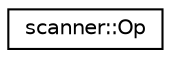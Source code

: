digraph "Graphical Class Hierarchy"
{
  edge [fontname="Helvetica",fontsize="10",labelfontname="Helvetica",labelfontsize="10"];
  node [fontname="Helvetica",fontsize="10",shape=record];
  rankdir="LR";
  Node1 [label="scanner::Op",height=0.2,width=0.4,color="black", fillcolor="white", style="filled",URL="$classscanner_1_1Op.html"];
}

